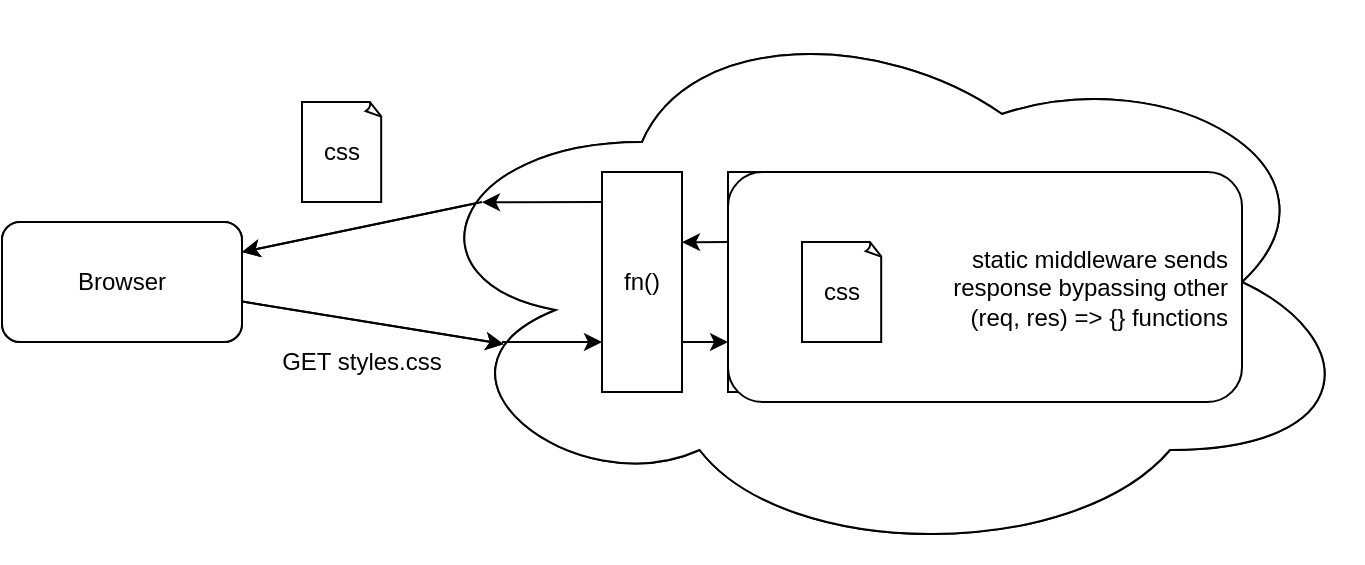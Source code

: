 <mxfile version="13.9.9" type="device"><diagram id="7LFP-eSS9ODAZ097HCJH" name="Page-1"><mxGraphModel dx="944" dy="498" grid="1" gridSize="10" guides="1" tooltips="1" connect="1" arrows="1" fold="1" page="1" pageScale="1" pageWidth="850" pageHeight="1100" math="0" shadow="0"><root><mxCell id="0"/><mxCell id="1" style="locked=1;" parent="0"/><mxCell id="KZS4CUlWBkwnj5lWzG75-1" value="" style="ellipse;shape=cloud;whiteSpace=wrap;html=1;" parent="1" vertex="1"><mxGeometry x="220" y="430" width="480" height="280" as="geometry"/></mxCell><mxCell id="KZS4CUlWBkwnj5lWzG75-3" style="rounded=0;orthogonalLoop=1;jettySize=auto;html=1;entryX=0.106;entryY=0.611;entryDx=0;entryDy=0;entryPerimeter=0;" parent="1" source="KZS4CUlWBkwnj5lWzG75-2" target="KZS4CUlWBkwnj5lWzG75-1" edge="1"><mxGeometry relative="1" as="geometry"/></mxCell><mxCell id="KZS4CUlWBkwnj5lWzG75-2" value="Browser" style="rounded=1;whiteSpace=wrap;html=1;" parent="1" vertex="1"><mxGeometry x="20" y="540" width="120" height="60" as="geometry"/></mxCell><mxCell id="KZS4CUlWBkwnj5lWzG75-4" value="" style="endArrow=classic;html=1;entryX=1;entryY=0.25;entryDx=0;entryDy=0;" parent="1" target="KZS4CUlWBkwnj5lWzG75-2" edge="1"><mxGeometry width="50" height="50" relative="1" as="geometry"><mxPoint x="260" y="530" as="sourcePoint"/><mxPoint x="450" y="450" as="targetPoint"/></mxGeometry></mxCell><mxCell id="KZS4CUlWBkwnj5lWzG75-5" value="fn()" style="rounded=0;whiteSpace=wrap;html=1;" parent="1" vertex="1"><mxGeometry x="320" y="515" width="40" height="110" as="geometry"/></mxCell><mxCell id="KZS4CUlWBkwnj5lWzG75-6" value="&lt;meta charset=&quot;utf-8&quot;&gt;&lt;span style=&quot;color: rgb(0, 0, 0); font-family: helvetica; font-size: 12px; font-style: normal; font-weight: 400; letter-spacing: normal; text-align: center; text-indent: 0px; text-transform: none; word-spacing: 0px; background-color: rgb(248, 249, 250); display: inline; float: none;&quot;&gt;fn()&lt;/span&gt;" style="rounded=0;whiteSpace=wrap;html=1;" parent="1" vertex="1"><mxGeometry x="383" y="515" width="40" height="110" as="geometry"/></mxCell><mxCell id="KZS4CUlWBkwnj5lWzG75-7" value="&lt;span&gt;fn()&lt;/span&gt;" style="rounded=0;whiteSpace=wrap;html=1;" parent="1" vertex="1"><mxGeometry x="510" y="515" width="40" height="110" as="geometry"/></mxCell><mxCell id="KZS4CUlWBkwnj5lWzG75-8" value="&lt;span&gt;fn()&lt;/span&gt;" style="rounded=0;whiteSpace=wrap;html=1;" parent="1" vertex="1"><mxGeometry x="447" y="515" width="40" height="110" as="geometry"/></mxCell><mxCell id="KZS4CUlWBkwnj5lWzG75-10" value="" style="endArrow=classic;html=1;exitX=1;exitY=0.75;exitDx=0;exitDy=0;entryX=0;entryY=0.75;entryDx=0;entryDy=0;" parent="1" edge="1"><mxGeometry width="50" height="50" relative="1" as="geometry"><mxPoint x="425.0" y="600" as="sourcePoint"/><mxPoint x="448.0" y="600" as="targetPoint"/></mxGeometry></mxCell><mxCell id="KZS4CUlWBkwnj5lWzG75-11" value="" style="endArrow=classic;html=1;exitX=1;exitY=0.75;exitDx=0;exitDy=0;entryX=0;entryY=0.75;entryDx=0;entryDy=0;" parent="1" edge="1"><mxGeometry width="50" height="50" relative="1" as="geometry"><mxPoint x="360" y="600" as="sourcePoint"/><mxPoint x="383" y="600" as="targetPoint"/></mxGeometry></mxCell><mxCell id="KZS4CUlWBkwnj5lWzG75-12" value="" style="endArrow=classic;html=1;exitX=1;exitY=0.75;exitDx=0;exitDy=0;entryX=0;entryY=0.75;entryDx=0;entryDy=0;" parent="1" edge="1"><mxGeometry width="50" height="50" relative="1" as="geometry"><mxPoint x="487" y="600" as="sourcePoint"/><mxPoint x="510" y="600" as="targetPoint"/></mxGeometry></mxCell><mxCell id="KZS4CUlWBkwnj5lWzG75-15" value="" style="endArrow=classic;html=1;exitX=1;exitY=0.75;exitDx=0;exitDy=0;entryX=0.986;entryY=0.319;entryDx=0;entryDy=0;entryPerimeter=0;" parent="1" target="KZS4CUlWBkwnj5lWzG75-8" edge="1"><mxGeometry width="50" height="50" relative="1" as="geometry"><mxPoint x="510" y="550" as="sourcePoint"/><mxPoint x="490" y="550" as="targetPoint"/></mxGeometry></mxCell><mxCell id="KZS4CUlWBkwnj5lWzG75-16" value="" style="endArrow=classic;html=1;exitX=1;exitY=0.75;exitDx=0;exitDy=0;entryX=0.986;entryY=0.319;entryDx=0;entryDy=0;entryPerimeter=0;" parent="1" edge="1"><mxGeometry width="50" height="50" relative="1" as="geometry"><mxPoint x="446.56" y="550" as="sourcePoint"/><mxPoint x="423.0" y="550.09" as="targetPoint"/></mxGeometry></mxCell><mxCell id="KZS4CUlWBkwnj5lWzG75-17" value="" style="endArrow=classic;html=1;exitX=1;exitY=0.75;exitDx=0;exitDy=0;entryX=0.986;entryY=0.319;entryDx=0;entryDy=0;entryPerimeter=0;" parent="1" edge="1"><mxGeometry width="50" height="50" relative="1" as="geometry"><mxPoint x="383.56" y="550" as="sourcePoint"/><mxPoint x="360.0" y="550.09" as="targetPoint"/></mxGeometry></mxCell><mxCell id="KZS4CUlWBkwnj5lWzG75-18" value="" style="endArrow=classic;html=1;entryX=0.986;entryY=0.319;entryDx=0;entryDy=0;entryPerimeter=0;" parent="1" edge="1"><mxGeometry width="50" height="50" relative="1" as="geometry"><mxPoint x="320" y="530" as="sourcePoint"/><mxPoint x="260.0" y="530.09" as="targetPoint"/></mxGeometry></mxCell><mxCell id="KZS4CUlWBkwnj5lWzG75-19" value="" style="endArrow=classic;html=1;" parent="1" edge="1"><mxGeometry width="50" height="50" relative="1" as="geometry"><mxPoint x="270" y="600" as="sourcePoint"/><mxPoint x="320" y="600" as="targetPoint"/></mxGeometry></mxCell><mxCell id="KZS4CUlWBkwnj5lWzG75-23" value="db" style="shape=cylinder3;whiteSpace=wrap;html=1;boundedLbl=1;backgroundOutline=1;size=15;" parent="1" vertex="1"><mxGeometry x="573" y="530" width="60" height="80" as="geometry"/></mxCell><mxCell id="KZS4CUlWBkwnj5lWzG75-24" value="" style="endArrow=classic;html=1;exitX=1;exitY=0.75;exitDx=0;exitDy=0;entryX=0;entryY=0.75;entryDx=0;entryDy=0;" parent="1" edge="1"><mxGeometry width="50" height="50" relative="1" as="geometry"><mxPoint x="550" y="590" as="sourcePoint"/><mxPoint x="573" y="590" as="targetPoint"/></mxGeometry></mxCell><mxCell id="KZS4CUlWBkwnj5lWzG75-25" value="" style="endArrow=classic;html=1;exitX=1;exitY=0.75;exitDx=0;exitDy=0;entryX=0.986;entryY=0.319;entryDx=0;entryDy=0;entryPerimeter=0;" parent="1" edge="1"><mxGeometry width="50" height="50" relative="1" as="geometry"><mxPoint x="573" y="560" as="sourcePoint"/><mxPoint x="549.44" y="560.09" as="targetPoint"/></mxGeometry></mxCell><mxCell id="KZS4CUlWBkwnj5lWzG75-84" value="req.params" parent="0" visible="0"/><mxCell id="KZS4CUlWBkwnj5lWzG75-85" value="express adds .params to the req object" style="whiteSpace=wrap;html=1;aspect=fixed;rounded=1;" parent="KZS4CUlWBkwnj5lWzG75-84" vertex="1"><mxGeometry x="180" y="747" width="150" height="150" as="geometry"/></mxCell><mxCell id="KZS4CUlWBkwnj5lWzG75-86" value="" style="shape=flexArrow;endArrow=classic;startArrow=classic;html=1;" parent="KZS4CUlWBkwnj5lWzG75-84" edge="1"><mxGeometry width="50" height="50" relative="1" as="geometry"><mxPoint x="330" y="630" as="sourcePoint"/><mxPoint x="260" y="740" as="targetPoint"/></mxGeometry></mxCell><mxCell id="KZS4CUlWBkwnj5lWzG75-26" value="static" parent="0"/><mxCell id="KZS4CUlWBkwnj5lWzG75-27" value="" style="ellipse;shape=cloud;whiteSpace=wrap;html=1;" parent="KZS4CUlWBkwnj5lWzG75-26" vertex="1"><mxGeometry x="220" y="430" width="480" height="280" as="geometry"/></mxCell><mxCell id="KZS4CUlWBkwnj5lWzG75-28" style="rounded=0;orthogonalLoop=1;jettySize=auto;html=1;entryX=0.106;entryY=0.611;entryDx=0;entryDy=0;entryPerimeter=0;" parent="KZS4CUlWBkwnj5lWzG75-26" source="KZS4CUlWBkwnj5lWzG75-29" target="KZS4CUlWBkwnj5lWzG75-27" edge="1"><mxGeometry relative="1" as="geometry"/></mxCell><mxCell id="KZS4CUlWBkwnj5lWzG75-29" value="Browser" style="rounded=1;whiteSpace=wrap;html=1;" parent="KZS4CUlWBkwnj5lWzG75-26" vertex="1"><mxGeometry x="20" y="540" width="120" height="60" as="geometry"/></mxCell><mxCell id="KZS4CUlWBkwnj5lWzG75-30" value="" style="endArrow=classic;html=1;entryX=1;entryY=0.25;entryDx=0;entryDy=0;" parent="KZS4CUlWBkwnj5lWzG75-26" target="KZS4CUlWBkwnj5lWzG75-29" edge="1"><mxGeometry width="50" height="50" relative="1" as="geometry"><mxPoint x="260" y="530" as="sourcePoint"/><mxPoint x="450" y="450" as="targetPoint"/></mxGeometry></mxCell><mxCell id="KZS4CUlWBkwnj5lWzG75-31" value="fn()" style="rounded=0;whiteSpace=wrap;html=1;" parent="KZS4CUlWBkwnj5lWzG75-26" vertex="1"><mxGeometry x="320" y="515" width="40" height="110" as="geometry"/></mxCell><mxCell id="KZS4CUlWBkwnj5lWzG75-32" value="&lt;meta charset=&quot;utf-8&quot;&gt;&lt;span style=&quot;color: rgb(0, 0, 0); font-family: helvetica; font-size: 12px; font-style: normal; font-weight: 400; letter-spacing: normal; text-align: center; text-indent: 0px; text-transform: none; word-spacing: 0px; background-color: rgb(248, 249, 250); display: inline; float: none;&quot;&gt;fn()&lt;/span&gt;" style="rounded=0;whiteSpace=wrap;html=1;" parent="KZS4CUlWBkwnj5lWzG75-26" vertex="1"><mxGeometry x="383" y="515" width="40" height="110" as="geometry"/></mxCell><mxCell id="KZS4CUlWBkwnj5lWzG75-33" value="&lt;span&gt;fn()&lt;/span&gt;" style="rounded=0;whiteSpace=wrap;html=1;" parent="KZS4CUlWBkwnj5lWzG75-26" vertex="1"><mxGeometry x="510" y="515" width="40" height="110" as="geometry"/></mxCell><mxCell id="KZS4CUlWBkwnj5lWzG75-34" value="&lt;span&gt;fn()&lt;/span&gt;" style="rounded=0;whiteSpace=wrap;html=1;" parent="KZS4CUlWBkwnj5lWzG75-26" vertex="1"><mxGeometry x="447" y="515" width="40" height="110" as="geometry"/></mxCell><mxCell id="KZS4CUlWBkwnj5lWzG75-35" value="" style="endArrow=classic;html=1;exitX=1;exitY=0.75;exitDx=0;exitDy=0;entryX=0;entryY=0.75;entryDx=0;entryDy=0;" parent="KZS4CUlWBkwnj5lWzG75-26" edge="1"><mxGeometry width="50" height="50" relative="1" as="geometry"><mxPoint x="425.0" y="600" as="sourcePoint"/><mxPoint x="448.0" y="600" as="targetPoint"/></mxGeometry></mxCell><mxCell id="KZS4CUlWBkwnj5lWzG75-36" value="" style="endArrow=classic;html=1;exitX=1;exitY=0.75;exitDx=0;exitDy=0;entryX=0;entryY=0.75;entryDx=0;entryDy=0;" parent="KZS4CUlWBkwnj5lWzG75-26" edge="1"><mxGeometry width="50" height="50" relative="1" as="geometry"><mxPoint x="360" y="600" as="sourcePoint"/><mxPoint x="383" y="600" as="targetPoint"/></mxGeometry></mxCell><mxCell id="KZS4CUlWBkwnj5lWzG75-37" value="" style="endArrow=classic;html=1;exitX=1;exitY=0.75;exitDx=0;exitDy=0;entryX=0;entryY=0.75;entryDx=0;entryDy=0;" parent="KZS4CUlWBkwnj5lWzG75-26" edge="1"><mxGeometry width="50" height="50" relative="1" as="geometry"><mxPoint x="487" y="600" as="sourcePoint"/><mxPoint x="510" y="600" as="targetPoint"/></mxGeometry></mxCell><mxCell id="KZS4CUlWBkwnj5lWzG75-38" value="" style="endArrow=classic;html=1;exitX=1;exitY=0.75;exitDx=0;exitDy=0;entryX=0.986;entryY=0.319;entryDx=0;entryDy=0;entryPerimeter=0;" parent="KZS4CUlWBkwnj5lWzG75-26" target="KZS4CUlWBkwnj5lWzG75-34" edge="1"><mxGeometry width="50" height="50" relative="1" as="geometry"><mxPoint x="510" y="550" as="sourcePoint"/><mxPoint x="490" y="550" as="targetPoint"/></mxGeometry></mxCell><mxCell id="KZS4CUlWBkwnj5lWzG75-39" value="" style="endArrow=classic;html=1;exitX=1;exitY=0.75;exitDx=0;exitDy=0;entryX=0.986;entryY=0.319;entryDx=0;entryDy=0;entryPerimeter=0;" parent="KZS4CUlWBkwnj5lWzG75-26" edge="1"><mxGeometry width="50" height="50" relative="1" as="geometry"><mxPoint x="446.56" y="550" as="sourcePoint"/><mxPoint x="423.0" y="550.09" as="targetPoint"/></mxGeometry></mxCell><mxCell id="KZS4CUlWBkwnj5lWzG75-40" value="" style="endArrow=classic;html=1;exitX=1;exitY=0.75;exitDx=0;exitDy=0;entryX=0.986;entryY=0.319;entryDx=0;entryDy=0;entryPerimeter=0;" parent="KZS4CUlWBkwnj5lWzG75-26" edge="1"><mxGeometry width="50" height="50" relative="1" as="geometry"><mxPoint x="383.56" y="550" as="sourcePoint"/><mxPoint x="360.0" y="550.09" as="targetPoint"/></mxGeometry></mxCell><mxCell id="KZS4CUlWBkwnj5lWzG75-41" value="" style="endArrow=classic;html=1;entryX=0.986;entryY=0.319;entryDx=0;entryDy=0;entryPerimeter=0;" parent="KZS4CUlWBkwnj5lWzG75-26" edge="1"><mxGeometry width="50" height="50" relative="1" as="geometry"><mxPoint x="320" y="530" as="sourcePoint"/><mxPoint x="260.0" y="530.09" as="targetPoint"/></mxGeometry></mxCell><mxCell id="KZS4CUlWBkwnj5lWzG75-42" value="" style="endArrow=classic;html=1;" parent="KZS4CUlWBkwnj5lWzG75-26" edge="1"><mxGeometry width="50" height="50" relative="1" as="geometry"><mxPoint x="270" y="600" as="sourcePoint"/><mxPoint x="320" y="600" as="targetPoint"/></mxGeometry></mxCell><mxCell id="KZS4CUlWBkwnj5lWzG75-43" value="db" style="shape=cylinder3;whiteSpace=wrap;html=1;boundedLbl=1;backgroundOutline=1;size=15;" parent="KZS4CUlWBkwnj5lWzG75-26" vertex="1"><mxGeometry x="573" y="530" width="60" height="80" as="geometry"/></mxCell><mxCell id="KZS4CUlWBkwnj5lWzG75-44" value="" style="endArrow=classic;html=1;exitX=1;exitY=0.75;exitDx=0;exitDy=0;entryX=0;entryY=0.75;entryDx=0;entryDy=0;" parent="KZS4CUlWBkwnj5lWzG75-26" edge="1"><mxGeometry width="50" height="50" relative="1" as="geometry"><mxPoint x="550" y="590" as="sourcePoint"/><mxPoint x="573" y="590" as="targetPoint"/></mxGeometry></mxCell><mxCell id="KZS4CUlWBkwnj5lWzG75-45" value="" style="endArrow=classic;html=1;exitX=1;exitY=0.75;exitDx=0;exitDy=0;entryX=0.986;entryY=0.319;entryDx=0;entryDy=0;entryPerimeter=0;" parent="KZS4CUlWBkwnj5lWzG75-26" edge="1"><mxGeometry width="50" height="50" relative="1" as="geometry"><mxPoint x="573" y="560" as="sourcePoint"/><mxPoint x="549.44" y="560.09" as="targetPoint"/></mxGeometry></mxCell><mxCell id="KZS4CUlWBkwnj5lWzG75-46" value="GET styles.css" style="text;html=1;strokeColor=none;fillColor=none;align=center;verticalAlign=middle;whiteSpace=wrap;rounded=0;" parent="KZS4CUlWBkwnj5lWzG75-26" vertex="1"><mxGeometry x="150" y="600" width="100" height="20" as="geometry"/></mxCell><mxCell id="KZS4CUlWBkwnj5lWzG75-47" value="css" style="whiteSpace=wrap;html=1;shape=mxgraph.basic.document" parent="KZS4CUlWBkwnj5lWzG75-26" vertex="1"><mxGeometry x="170" y="480" width="40" height="50" as="geometry"/></mxCell><mxCell id="KZS4CUlWBkwnj5lWzG75-49" value="static middleware sends &lt;br&gt;response bypassing other&lt;br&gt;&lt;div&gt;&lt;span&gt;(req, res) =&amp;gt; {} functions&lt;/span&gt;&lt;/div&gt;" style="rounded=1;whiteSpace=wrap;html=1;align=right;spacingRight=5;" parent="KZS4CUlWBkwnj5lWzG75-26" vertex="1"><mxGeometry x="383" y="515" width="257" height="115" as="geometry"/></mxCell><mxCell id="KZS4CUlWBkwnj5lWzG75-48" value="css" style="whiteSpace=wrap;html=1;shape=mxgraph.basic.document" parent="KZS4CUlWBkwnj5lWzG75-26" vertex="1"><mxGeometry x="420" y="550" width="40" height="50" as="geometry"/></mxCell><mxCell id="KZS4CUlWBkwnj5lWzG75-74" value="form processing" parent="0" visible="0"/><mxCell id="KZS4CUlWBkwnj5lWzG75-75" value="POST form data" style="text;html=1;strokeColor=none;fillColor=none;align=center;verticalAlign=middle;whiteSpace=wrap;rounded=0;" parent="KZS4CUlWBkwnj5lWzG75-74" vertex="1"><mxGeometry x="150" y="600" width="90" height="20" as="geometry"/></mxCell><mxCell id="KZS4CUlWBkwnj5lWzG75-76" value="thanks!" style="whiteSpace=wrap;html=1;shape=mxgraph.basic.document;rounded=1;" parent="KZS4CUlWBkwnj5lWzG75-74" vertex="1"><mxGeometry x="165" y="450" width="60" height="80" as="geometry"/></mxCell><mxCell id="KZS4CUlWBkwnj5lWzG75-77" value="body-parser&lt;br&gt;adds form data&lt;br&gt;to new variable req.body" style="whiteSpace=wrap;html=1;aspect=fixed;rounded=1;" parent="KZS4CUlWBkwnj5lWzG75-74" vertex="1"><mxGeometry x="250" y="747" width="150" height="150" as="geometry"/></mxCell><mxCell id="KZS4CUlWBkwnj5lWzG75-78" value="" style="shape=flexArrow;endArrow=classic;startArrow=classic;html=1;" parent="KZS4CUlWBkwnj5lWzG75-74" edge="1"><mxGeometry width="50" height="50" relative="1" as="geometry"><mxPoint x="400" y="630" as="sourcePoint"/><mxPoint x="330" y="740" as="targetPoint"/></mxGeometry></mxCell><mxCell id="KZS4CUlWBkwnj5lWzG75-79" value="helmet" parent="0" visible="0"/><mxCell id="KZS4CUlWBkwnj5lWzG75-82" value="helmet&lt;br&gt;strips HTTP headers&lt;br&gt;(so hackers can't easily detect what backend you're running)" style="whiteSpace=wrap;html=1;aspect=fixed;rounded=1;" parent="KZS4CUlWBkwnj5lWzG75-79" vertex="1"><mxGeometry x="280" y="250" width="150" height="150" as="geometry"/></mxCell><mxCell id="KZS4CUlWBkwnj5lWzG75-83" value="" style="shape=flexArrow;endArrow=classic;startArrow=classic;html=1;" parent="KZS4CUlWBkwnj5lWzG75-79" edge="1"><mxGeometry width="50" height="50" relative="1" as="geometry"><mxPoint x="420" y="400" as="sourcePoint"/><mxPoint x="470" y="510" as="targetPoint"/></mxGeometry></mxCell></root></mxGraphModel></diagram></mxfile>